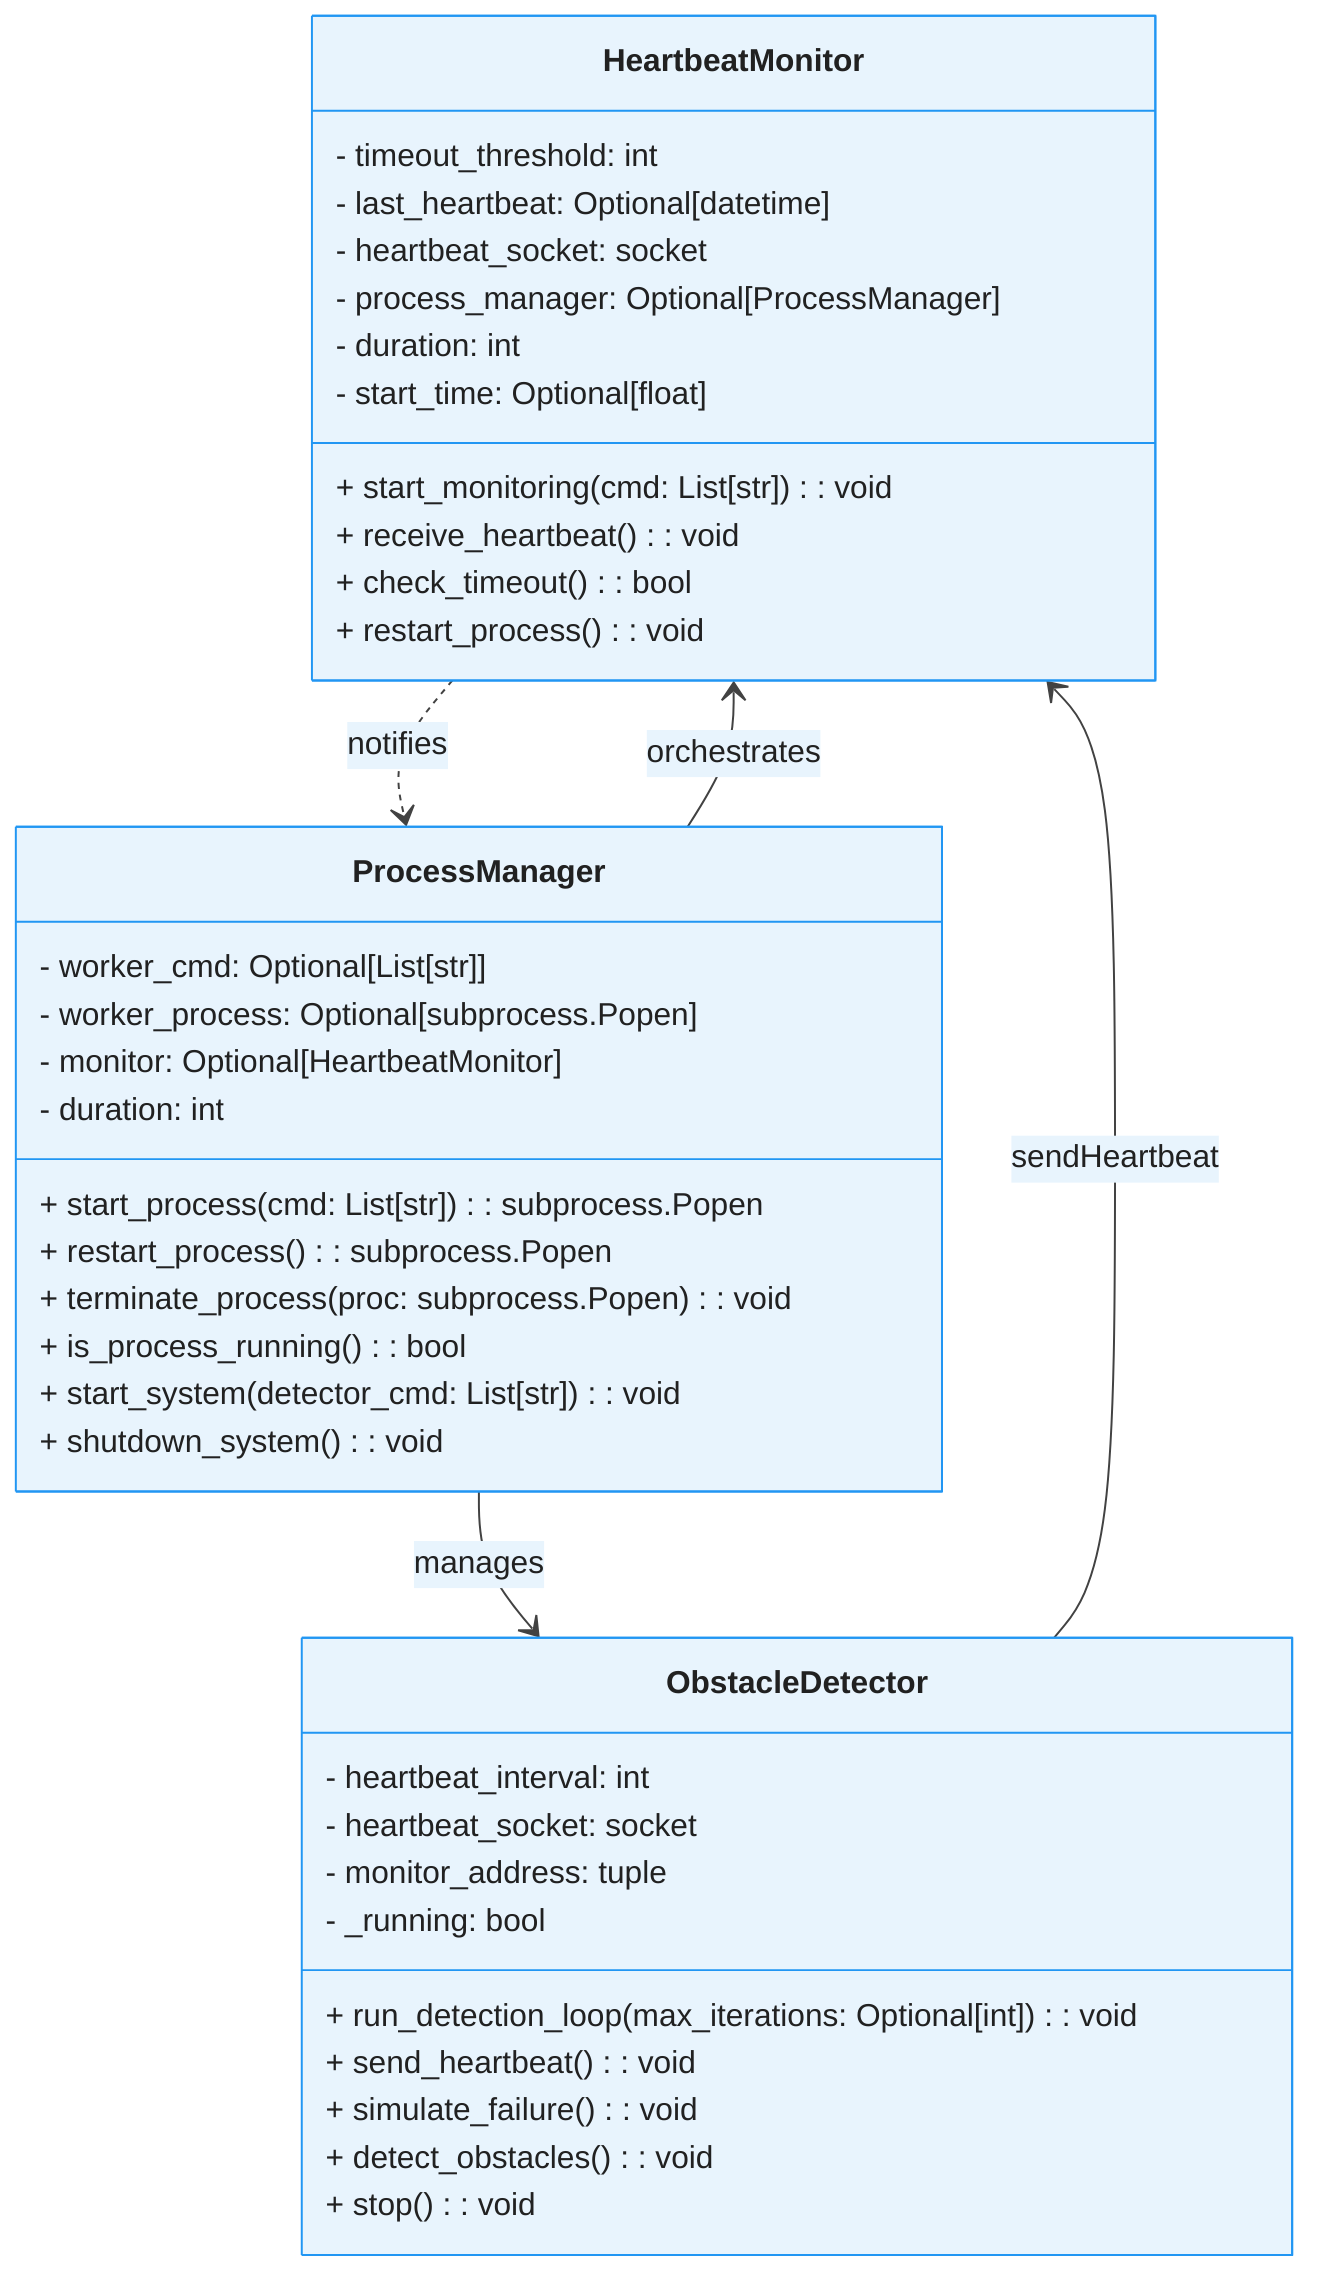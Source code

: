 ---
config:
  theme: 'base'
  themeVariables:
    primaryColor: '#E8F4FD'
    primaryBorderColor: '#2196F3'
    primaryTextColor: '#1565C0'
    secondaryColor: '#F3E5F5'
    secondaryBorderColor: '#9C27B0'
    secondaryTextColor: '#6A1B9A'
    tertiaryColor: '#E8F5E8'
    tertiaryBorderColor: '#4CAF50'
    tertiaryTextColor: '#2E7D32'
    lineColor: '#424242'
    background: '#FAFAFA'
    textColor: '#212121'
    nodeTextColor: '#1565C0'
    edgeLabelBackground: '#FFFFFF'
    clusterBkg: '#F5F5F5'
    clusterBorder: '#BDBDBD'
    fillType0: '#E3F2FD'
    fillType1: '#F3E5F5'
    fillType2: '#E8F5E8'
    fillType3: '#FFF3E0'
    fillType4: '#FCE4EC'
    fillType5: '#F1F8E9'
    fillType6: '#E0F2F1'
    fillType7: '#FFF8E1'
---
classDiagram
    class HeartbeatMonitor {
        - timeout_threshold: int
        - last_heartbeat: Optional[datetime]
        - heartbeat_socket: socket
        - process_manager: Optional[ProcessManager]
        - duration: int
        - start_time: Optional[float]
        + start_monitoring(cmd: List[str]): void
        + receive_heartbeat(): void
        + check_timeout(): bool
        + restart_process(): void
    }

    class ProcessManager {
        - worker_cmd: Optional[List[str]]
        - worker_process: Optional[subprocess.Popen]
        - monitor: Optional[HeartbeatMonitor]
        - duration: int
        + start_process(cmd: List[str]): subprocess.Popen
        + restart_process(): subprocess.Popen
        + terminate_process(proc: subprocess.Popen): void
        + is_process_running(): bool
        + start_system(detector_cmd: List[str]): void
        + shutdown_system(): void
    }

    class ObstacleDetector {
        - heartbeat_interval: int
        - heartbeat_socket: socket
        - monitor_address: tuple
        - _running: bool
        + run_detection_loop(max_iterations: Optional[int]): void
        + send_heartbeat(): void
        + simulate_failure(): void
        + detect_obstacles(): void
        + stop(): void
    }

    ProcessManager --> HeartbeatMonitor : orchestrates
    ProcessManager --> ObstacleDetector : manages
    ObstacleDetector --> HeartbeatMonitor : sendHeartbeat
    HeartbeatMonitor ..> ProcessManager : notifies